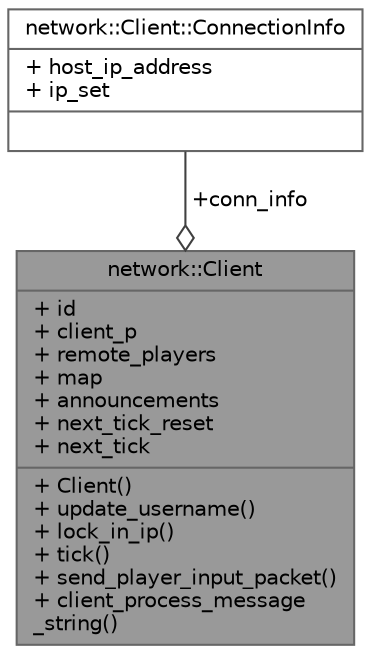 digraph "network::Client"
{
 // LATEX_PDF_SIZE
  bgcolor="transparent";
  edge [fontname=Helvetica,fontsize=10,labelfontname=Helvetica,labelfontsize=10];
  node [fontname=Helvetica,fontsize=10,shape=box,height=0.2,width=0.4];
  Node1 [shape=record,label="{network::Client\n|+ id\l+ client_p\l+ remote_players\l+ map\l+ announcements\l+ next_tick_reset\l+ next_tick\l|+ Client()\l+ update_username()\l+ lock_in_ip()\l+ tick()\l+ send_player_input_packet()\l+ client_process_message\l_string()\l}",height=0.2,width=0.4,color="gray40", fillcolor="grey60", style="filled", fontcolor="black",tooltip=" "];
  Node2 -> Node1 [color="grey25",style="solid",label=" +conn_info" ,arrowhead="odiamond"];
  Node2 [shape=record,label="{network::Client::ConnectionInfo\n|+ host_ip_address\l+ ip_set\l|}",height=0.2,width=0.4,color="gray40", fillcolor="white", style="filled",URL="$d9/d08/structnetwork_1_1_client_1_1_connection_info.html",tooltip=" "];
}
